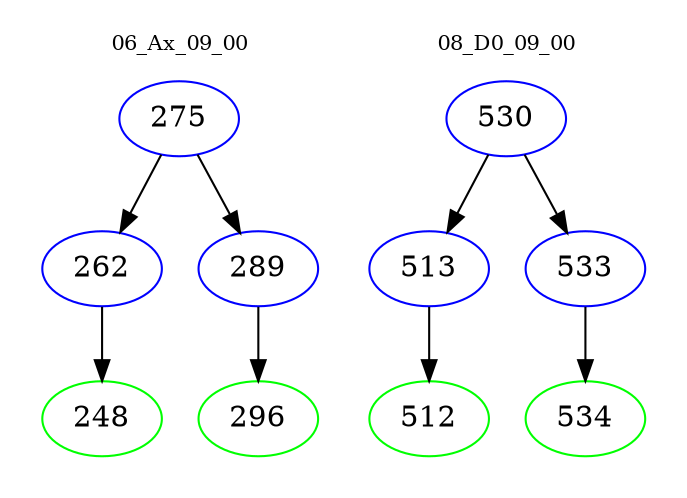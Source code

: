 digraph{
subgraph cluster_0 {
color = white
label = "06_Ax_09_00";
fontsize=10;
T0_275 [label="275", color="blue"]
T0_275 -> T0_262 [color="black"]
T0_262 [label="262", color="blue"]
T0_262 -> T0_248 [color="black"]
T0_248 [label="248", color="green"]
T0_275 -> T0_289 [color="black"]
T0_289 [label="289", color="blue"]
T0_289 -> T0_296 [color="black"]
T0_296 [label="296", color="green"]
}
subgraph cluster_1 {
color = white
label = "08_D0_09_00";
fontsize=10;
T1_530 [label="530", color="blue"]
T1_530 -> T1_513 [color="black"]
T1_513 [label="513", color="blue"]
T1_513 -> T1_512 [color="black"]
T1_512 [label="512", color="green"]
T1_530 -> T1_533 [color="black"]
T1_533 [label="533", color="blue"]
T1_533 -> T1_534 [color="black"]
T1_534 [label="534", color="green"]
}
}
